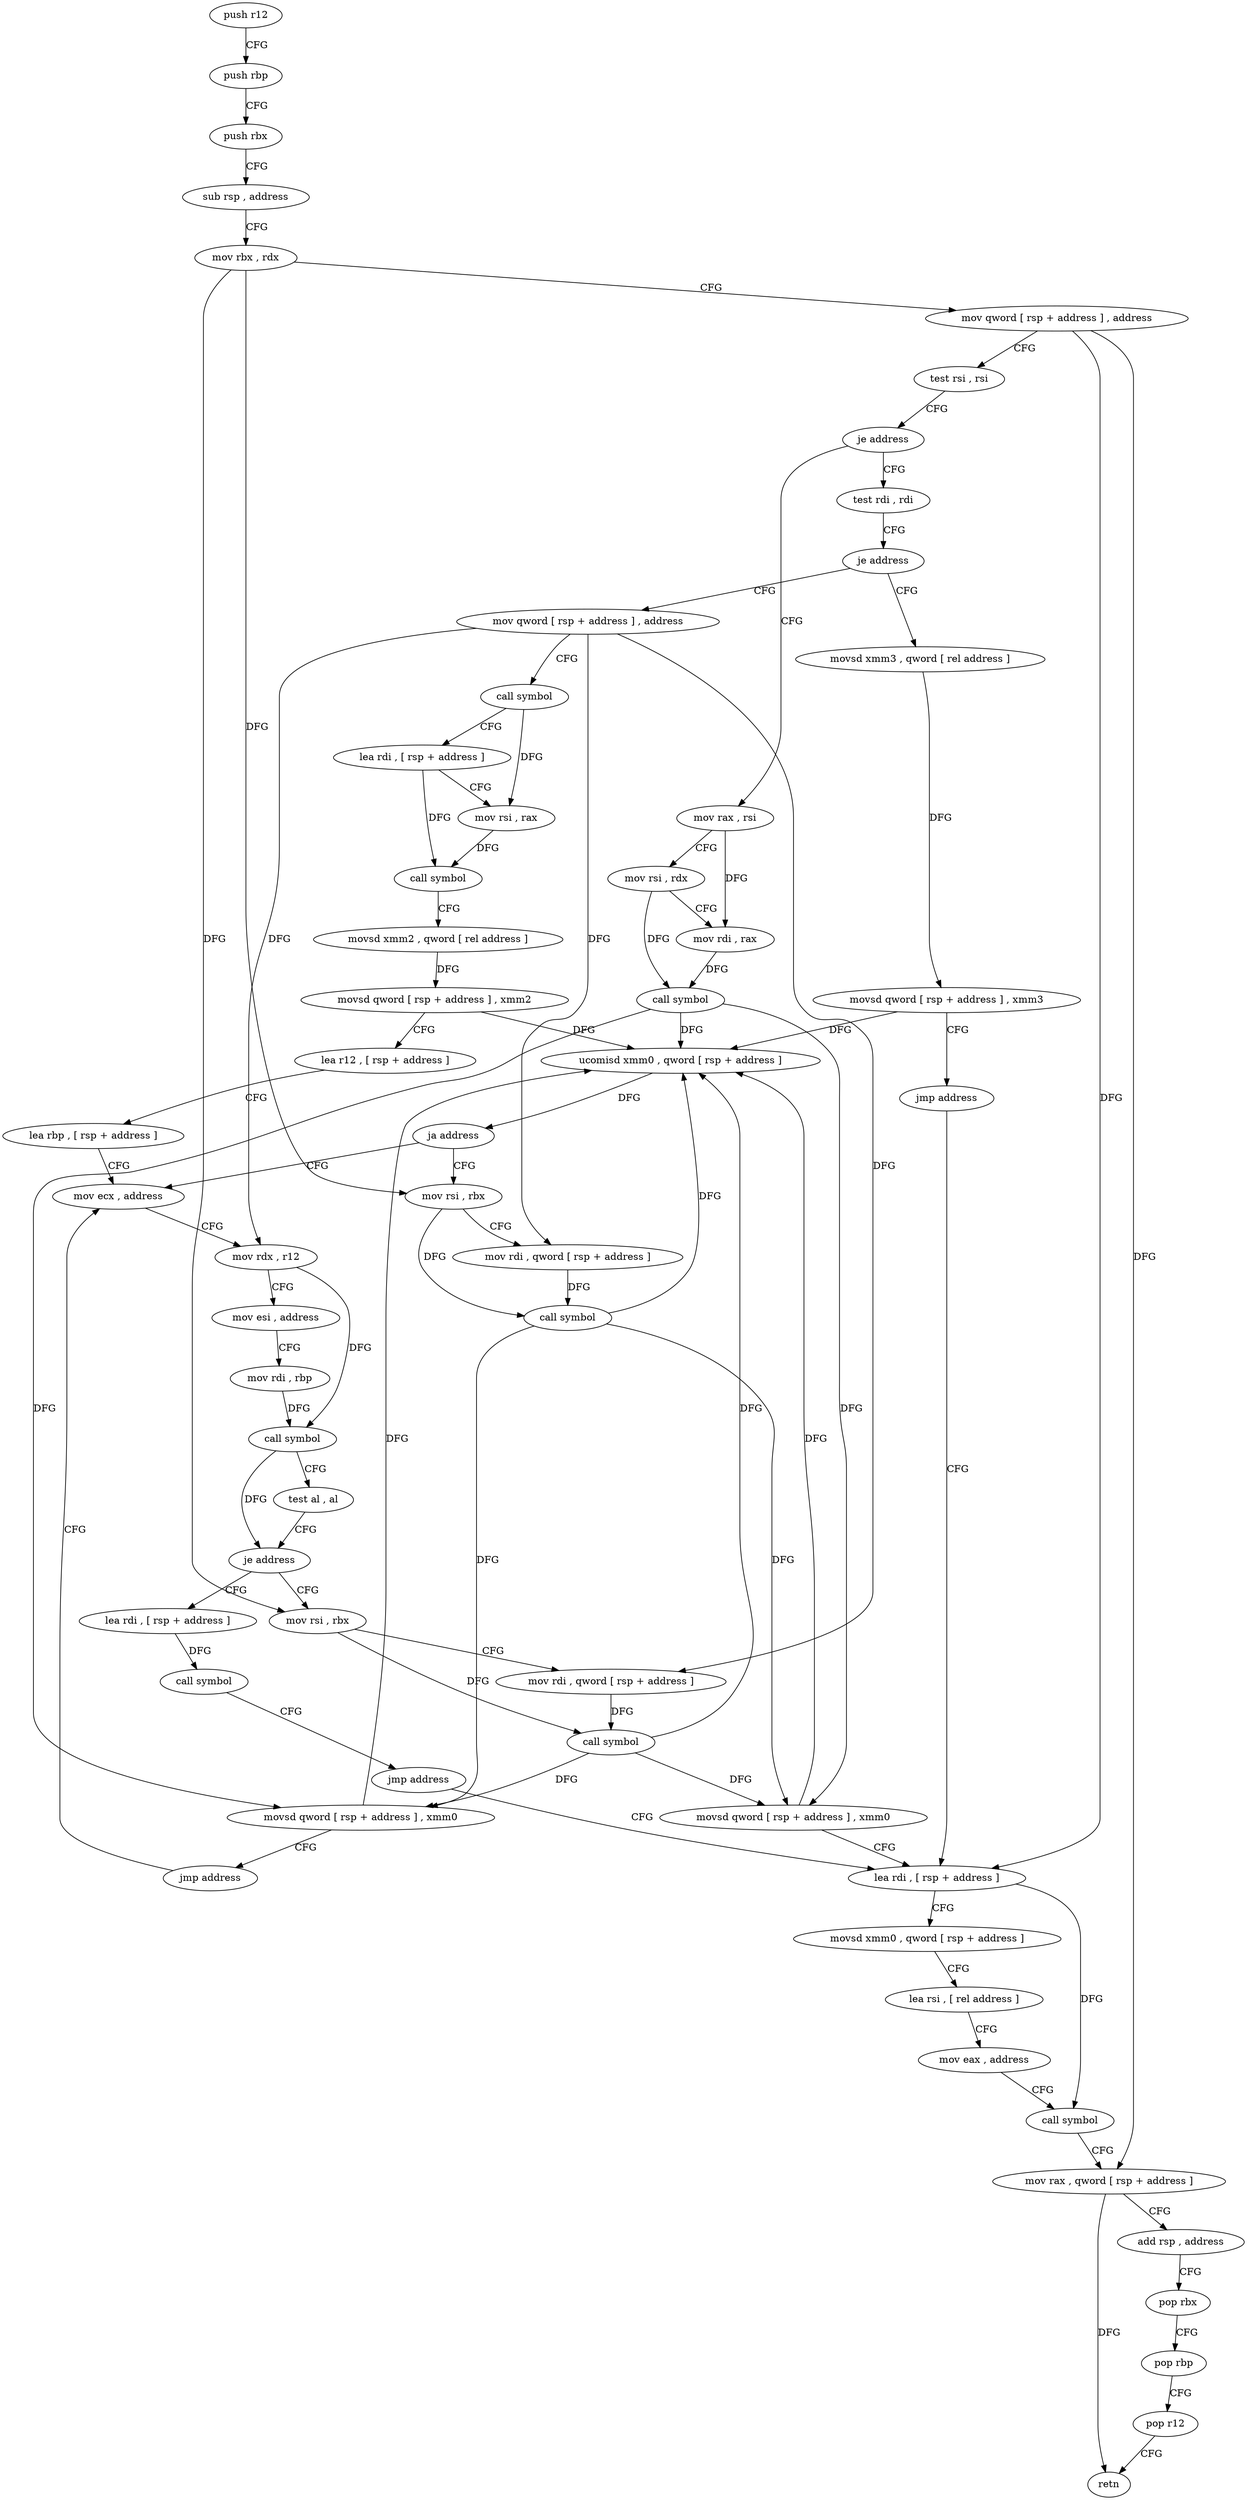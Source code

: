 digraph "func" {
"155012" [label = "push r12" ]
"155014" [label = "push rbp" ]
"155015" [label = "push rbx" ]
"155016" [label = "sub rsp , address" ]
"155020" [label = "mov rbx , rdx" ]
"155023" [label = "mov qword [ rsp + address ] , address" ]
"155032" [label = "test rsi , rsi" ]
"155035" [label = "je address" ]
"155099" [label = "test rdi , rdi" ]
"155037" [label = "mov rax , rsi" ]
"155102" [label = "je address" ]
"155241" [label = "movsd xmm3 , qword [ rel address ]" ]
"155108" [label = "mov qword [ rsp + address ] , address" ]
"155040" [label = "mov rsi , rdx" ]
"155043" [label = "mov rdi , rax" ]
"155046" [label = "call symbol" ]
"155051" [label = "movsd qword [ rsp + address ] , xmm0" ]
"155057" [label = "lea rdi , [ rsp + address ]" ]
"155249" [label = "movsd qword [ rsp + address ] , xmm3" ]
"155255" [label = "jmp address" ]
"155117" [label = "call symbol" ]
"155122" [label = "lea rdi , [ rsp + address ]" ]
"155127" [label = "mov rsi , rax" ]
"155130" [label = "call symbol" ]
"155135" [label = "movsd xmm2 , qword [ rel address ]" ]
"155143" [label = "movsd qword [ rsp + address ] , xmm2" ]
"155149" [label = "lea r12 , [ rsp + address ]" ]
"155154" [label = "lea rbp , [ rsp + address ]" ]
"155159" [label = "mov ecx , address" ]
"155062" [label = "movsd xmm0 , qword [ rsp + address ]" ]
"155068" [label = "lea rsi , [ rel address ]" ]
"155075" [label = "mov eax , address" ]
"155080" [label = "call symbol" ]
"155085" [label = "mov rax , qword [ rsp + address ]" ]
"155090" [label = "add rsp , address" ]
"155094" [label = "pop rbx" ]
"155095" [label = "pop rbp" ]
"155096" [label = "pop r12" ]
"155098" [label = "retn" ]
"155226" [label = "lea rdi , [ rsp + address ]" ]
"155231" [label = "call symbol" ]
"155236" [label = "jmp address" ]
"155184" [label = "mov rsi , rbx" ]
"155187" [label = "mov rdi , qword [ rsp + address ]" ]
"155192" [label = "call symbol" ]
"155197" [label = "ucomisd xmm0 , qword [ rsp + address ]" ]
"155203" [label = "ja address" ]
"155205" [label = "mov rsi , rbx" ]
"155164" [label = "mov rdx , r12" ]
"155167" [label = "mov esi , address" ]
"155172" [label = "mov rdi , rbp" ]
"155175" [label = "call symbol" ]
"155180" [label = "test al , al" ]
"155182" [label = "je address" ]
"155208" [label = "mov rdi , qword [ rsp + address ]" ]
"155213" [label = "call symbol" ]
"155218" [label = "movsd qword [ rsp + address ] , xmm0" ]
"155224" [label = "jmp address" ]
"155012" -> "155014" [ label = "CFG" ]
"155014" -> "155015" [ label = "CFG" ]
"155015" -> "155016" [ label = "CFG" ]
"155016" -> "155020" [ label = "CFG" ]
"155020" -> "155023" [ label = "CFG" ]
"155020" -> "155184" [ label = "DFG" ]
"155020" -> "155205" [ label = "DFG" ]
"155023" -> "155032" [ label = "CFG" ]
"155023" -> "155085" [ label = "DFG" ]
"155023" -> "155057" [ label = "DFG" ]
"155032" -> "155035" [ label = "CFG" ]
"155035" -> "155099" [ label = "CFG" ]
"155035" -> "155037" [ label = "CFG" ]
"155099" -> "155102" [ label = "CFG" ]
"155037" -> "155040" [ label = "CFG" ]
"155037" -> "155043" [ label = "DFG" ]
"155102" -> "155241" [ label = "CFG" ]
"155102" -> "155108" [ label = "CFG" ]
"155241" -> "155249" [ label = "DFG" ]
"155108" -> "155117" [ label = "CFG" ]
"155108" -> "155187" [ label = "DFG" ]
"155108" -> "155208" [ label = "DFG" ]
"155108" -> "155164" [ label = "DFG" ]
"155040" -> "155043" [ label = "CFG" ]
"155040" -> "155046" [ label = "DFG" ]
"155043" -> "155046" [ label = "DFG" ]
"155046" -> "155051" [ label = "DFG" ]
"155046" -> "155197" [ label = "DFG" ]
"155046" -> "155218" [ label = "DFG" ]
"155051" -> "155057" [ label = "CFG" ]
"155051" -> "155197" [ label = "DFG" ]
"155057" -> "155062" [ label = "CFG" ]
"155057" -> "155080" [ label = "DFG" ]
"155249" -> "155255" [ label = "CFG" ]
"155249" -> "155197" [ label = "DFG" ]
"155255" -> "155057" [ label = "CFG" ]
"155117" -> "155122" [ label = "CFG" ]
"155117" -> "155127" [ label = "DFG" ]
"155122" -> "155127" [ label = "CFG" ]
"155122" -> "155130" [ label = "DFG" ]
"155127" -> "155130" [ label = "DFG" ]
"155130" -> "155135" [ label = "CFG" ]
"155135" -> "155143" [ label = "DFG" ]
"155143" -> "155149" [ label = "CFG" ]
"155143" -> "155197" [ label = "DFG" ]
"155149" -> "155154" [ label = "CFG" ]
"155154" -> "155159" [ label = "CFG" ]
"155159" -> "155164" [ label = "CFG" ]
"155062" -> "155068" [ label = "CFG" ]
"155068" -> "155075" [ label = "CFG" ]
"155075" -> "155080" [ label = "CFG" ]
"155080" -> "155085" [ label = "CFG" ]
"155085" -> "155090" [ label = "CFG" ]
"155085" -> "155098" [ label = "DFG" ]
"155090" -> "155094" [ label = "CFG" ]
"155094" -> "155095" [ label = "CFG" ]
"155095" -> "155096" [ label = "CFG" ]
"155096" -> "155098" [ label = "CFG" ]
"155226" -> "155231" [ label = "DFG" ]
"155231" -> "155236" [ label = "CFG" ]
"155236" -> "155057" [ label = "CFG" ]
"155184" -> "155187" [ label = "CFG" ]
"155184" -> "155192" [ label = "DFG" ]
"155187" -> "155192" [ label = "DFG" ]
"155192" -> "155197" [ label = "DFG" ]
"155192" -> "155051" [ label = "DFG" ]
"155192" -> "155218" [ label = "DFG" ]
"155197" -> "155203" [ label = "DFG" ]
"155203" -> "155159" [ label = "CFG" ]
"155203" -> "155205" [ label = "CFG" ]
"155205" -> "155208" [ label = "CFG" ]
"155205" -> "155213" [ label = "DFG" ]
"155164" -> "155167" [ label = "CFG" ]
"155164" -> "155175" [ label = "DFG" ]
"155167" -> "155172" [ label = "CFG" ]
"155172" -> "155175" [ label = "DFG" ]
"155175" -> "155180" [ label = "CFG" ]
"155175" -> "155182" [ label = "DFG" ]
"155180" -> "155182" [ label = "CFG" ]
"155182" -> "155226" [ label = "CFG" ]
"155182" -> "155184" [ label = "CFG" ]
"155208" -> "155213" [ label = "DFG" ]
"155213" -> "155218" [ label = "DFG" ]
"155213" -> "155051" [ label = "DFG" ]
"155213" -> "155197" [ label = "DFG" ]
"155218" -> "155224" [ label = "CFG" ]
"155218" -> "155197" [ label = "DFG" ]
"155224" -> "155159" [ label = "CFG" ]
}
